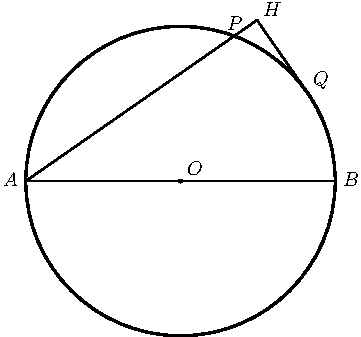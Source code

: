 import graph; size(6cm); real lsf=0.5; pen dps=linewidth(0.7)+fontsize(10); defaultpen(dps); pen ds=black; real xmin=-3.392677953425282,xmax=3.7414078495484535,ymin=-2.494596714845379,ymax=4.259342420119099; 
pair A=(-2.,0.), B=(2.,0.), O=(0.,0.), P=(0.6949348032297175,1.8753841257886539), Q=(1.6416256586779208,1.1423945013743206), H=(0.9890930602927794,2.080086564268647); 
draw(circle(O,2.),linewidth(1.2)); draw(A--B,linewidth(0.8)); draw(Q--H,linewidth(0.8)); draw(A--H,linewidth(0.8)); 
dot(A,linewidth(1.pt)+ds); label("$A$",(-2.3282672829993603,-0.08700115078674693),NE*lsf); dot(B,linewidth(1.pt)+ds); label("$B$",(2.06876251030772,-0.08700115078674693),NE*lsf); dot(O,linewidth(2.pt)+ds); label("$O$",(0.053985169858654425,0.05238596081664755),NE*lsf); dot(P,linewidth(1.pt)+ds); label("$P$",(0.5735189494713065,1.9277761896623187),NE*lsf); dot(Q,linewidth(1.pt)+ds); label("$Q$",(1.6886158422984623,1.1674828536438033),NE*lsf); dot(H,linewidth(1.pt)+ds); label("$H$",(1.0423665066827243,2.1051779680666387),NE*lsf); 
clip((xmin,ymin)--(xmin,ymax)--(xmax,ymax)--(xmax,ymin)--cycle); 
